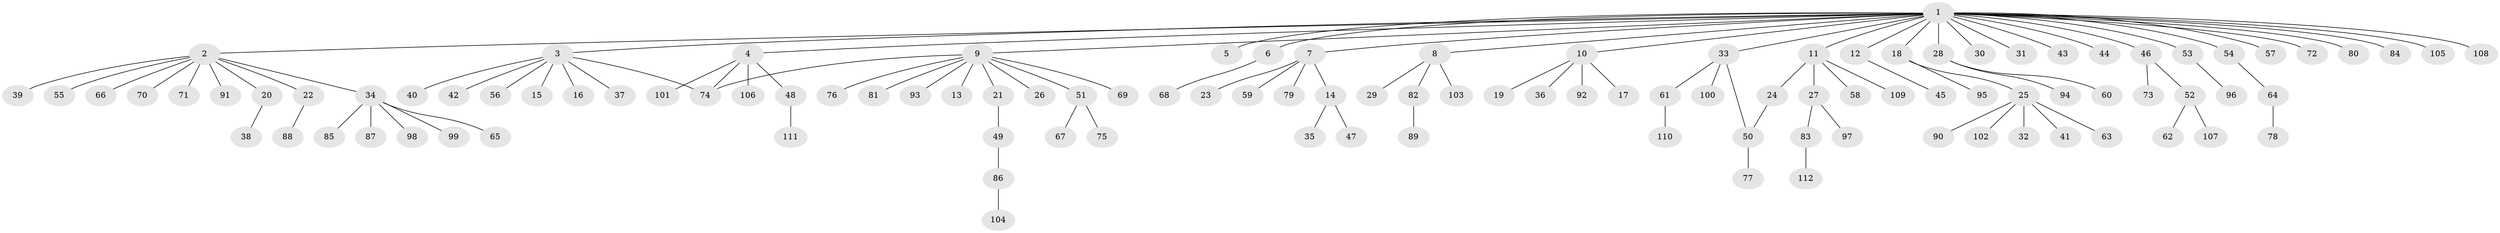 // coarse degree distribution, {27: 0.011764705882352941, 9: 0.023529411764705882, 7: 0.011764705882352941, 6: 0.011764705882352941, 1: 0.7058823529411765, 2: 0.15294117647058825, 4: 0.058823529411764705, 5: 0.023529411764705882}
// Generated by graph-tools (version 1.1) at 2025/23/03/03/25 07:23:51]
// undirected, 112 vertices, 114 edges
graph export_dot {
graph [start="1"]
  node [color=gray90,style=filled];
  1;
  2;
  3;
  4;
  5;
  6;
  7;
  8;
  9;
  10;
  11;
  12;
  13;
  14;
  15;
  16;
  17;
  18;
  19;
  20;
  21;
  22;
  23;
  24;
  25;
  26;
  27;
  28;
  29;
  30;
  31;
  32;
  33;
  34;
  35;
  36;
  37;
  38;
  39;
  40;
  41;
  42;
  43;
  44;
  45;
  46;
  47;
  48;
  49;
  50;
  51;
  52;
  53;
  54;
  55;
  56;
  57;
  58;
  59;
  60;
  61;
  62;
  63;
  64;
  65;
  66;
  67;
  68;
  69;
  70;
  71;
  72;
  73;
  74;
  75;
  76;
  77;
  78;
  79;
  80;
  81;
  82;
  83;
  84;
  85;
  86;
  87;
  88;
  89;
  90;
  91;
  92;
  93;
  94;
  95;
  96;
  97;
  98;
  99;
  100;
  101;
  102;
  103;
  104;
  105;
  106;
  107;
  108;
  109;
  110;
  111;
  112;
  1 -- 2;
  1 -- 3;
  1 -- 4;
  1 -- 5;
  1 -- 6;
  1 -- 7;
  1 -- 8;
  1 -- 9;
  1 -- 10;
  1 -- 11;
  1 -- 12;
  1 -- 18;
  1 -- 28;
  1 -- 30;
  1 -- 31;
  1 -- 33;
  1 -- 43;
  1 -- 44;
  1 -- 46;
  1 -- 53;
  1 -- 54;
  1 -- 57;
  1 -- 72;
  1 -- 80;
  1 -- 84;
  1 -- 105;
  1 -- 108;
  2 -- 20;
  2 -- 22;
  2 -- 34;
  2 -- 39;
  2 -- 55;
  2 -- 66;
  2 -- 70;
  2 -- 71;
  2 -- 91;
  3 -- 15;
  3 -- 16;
  3 -- 37;
  3 -- 40;
  3 -- 42;
  3 -- 56;
  3 -- 74;
  4 -- 48;
  4 -- 74;
  4 -- 101;
  4 -- 106;
  6 -- 68;
  7 -- 14;
  7 -- 23;
  7 -- 59;
  7 -- 79;
  8 -- 29;
  8 -- 82;
  8 -- 103;
  9 -- 13;
  9 -- 21;
  9 -- 26;
  9 -- 51;
  9 -- 69;
  9 -- 74;
  9 -- 76;
  9 -- 81;
  9 -- 93;
  10 -- 17;
  10 -- 19;
  10 -- 36;
  10 -- 92;
  11 -- 24;
  11 -- 27;
  11 -- 58;
  11 -- 109;
  12 -- 45;
  14 -- 35;
  14 -- 47;
  18 -- 25;
  18 -- 95;
  20 -- 38;
  21 -- 49;
  22 -- 88;
  24 -- 50;
  25 -- 32;
  25 -- 41;
  25 -- 63;
  25 -- 90;
  25 -- 102;
  27 -- 83;
  27 -- 97;
  28 -- 60;
  28 -- 94;
  33 -- 50;
  33 -- 61;
  33 -- 100;
  34 -- 65;
  34 -- 85;
  34 -- 87;
  34 -- 98;
  34 -- 99;
  46 -- 52;
  46 -- 73;
  48 -- 111;
  49 -- 86;
  50 -- 77;
  51 -- 67;
  51 -- 75;
  52 -- 62;
  52 -- 107;
  53 -- 96;
  54 -- 64;
  61 -- 110;
  64 -- 78;
  82 -- 89;
  83 -- 112;
  86 -- 104;
}
